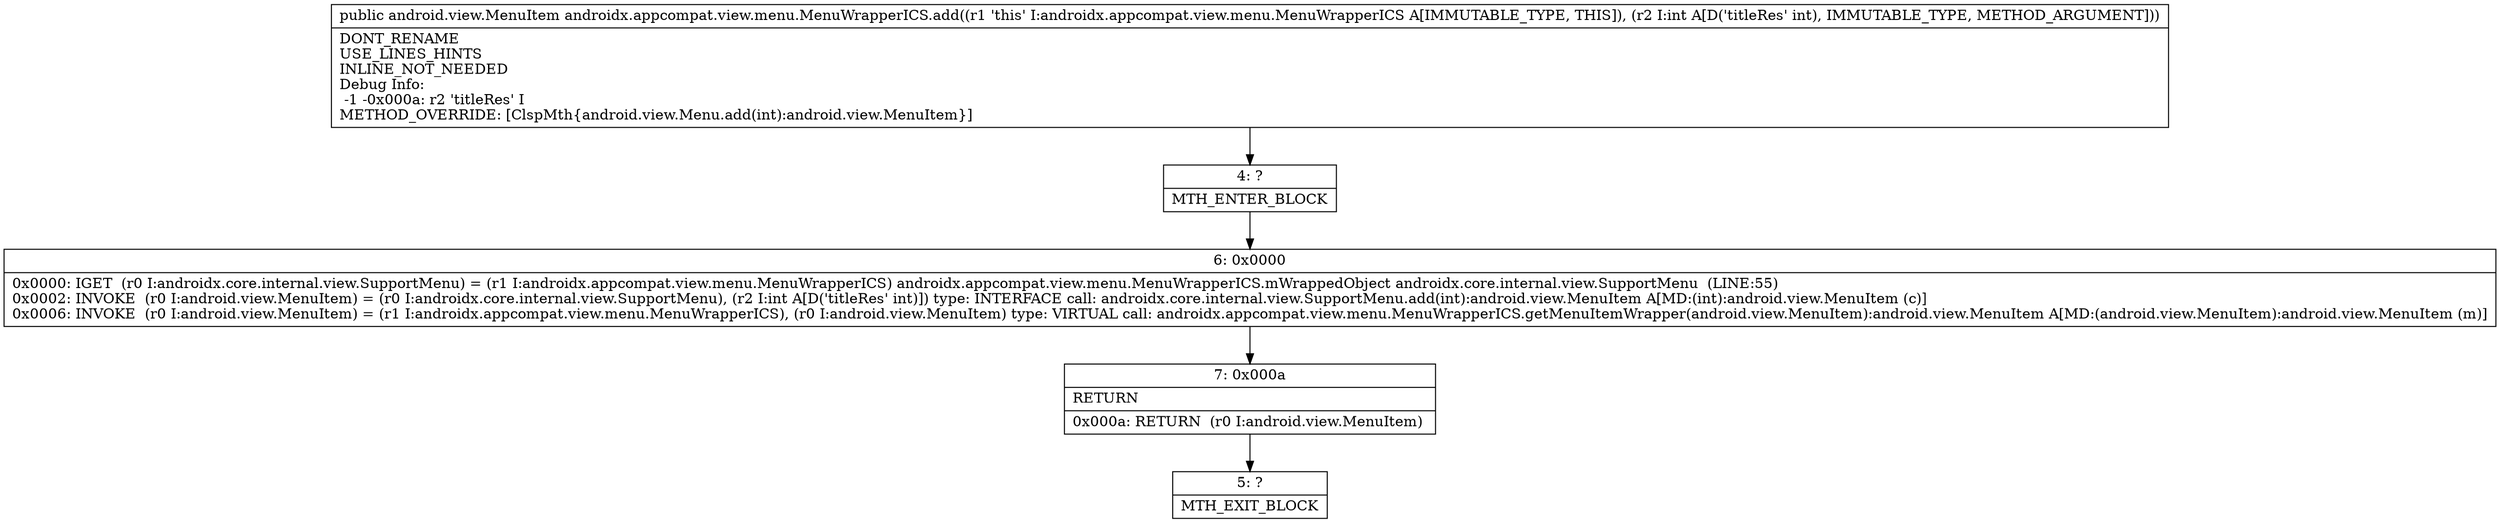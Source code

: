 digraph "CFG forandroidx.appcompat.view.menu.MenuWrapperICS.add(I)Landroid\/view\/MenuItem;" {
Node_4 [shape=record,label="{4\:\ ?|MTH_ENTER_BLOCK\l}"];
Node_6 [shape=record,label="{6\:\ 0x0000|0x0000: IGET  (r0 I:androidx.core.internal.view.SupportMenu) = (r1 I:androidx.appcompat.view.menu.MenuWrapperICS) androidx.appcompat.view.menu.MenuWrapperICS.mWrappedObject androidx.core.internal.view.SupportMenu  (LINE:55)\l0x0002: INVOKE  (r0 I:android.view.MenuItem) = (r0 I:androidx.core.internal.view.SupportMenu), (r2 I:int A[D('titleRes' int)]) type: INTERFACE call: androidx.core.internal.view.SupportMenu.add(int):android.view.MenuItem A[MD:(int):android.view.MenuItem (c)]\l0x0006: INVOKE  (r0 I:android.view.MenuItem) = (r1 I:androidx.appcompat.view.menu.MenuWrapperICS), (r0 I:android.view.MenuItem) type: VIRTUAL call: androidx.appcompat.view.menu.MenuWrapperICS.getMenuItemWrapper(android.view.MenuItem):android.view.MenuItem A[MD:(android.view.MenuItem):android.view.MenuItem (m)]\l}"];
Node_7 [shape=record,label="{7\:\ 0x000a|RETURN\l|0x000a: RETURN  (r0 I:android.view.MenuItem) \l}"];
Node_5 [shape=record,label="{5\:\ ?|MTH_EXIT_BLOCK\l}"];
MethodNode[shape=record,label="{public android.view.MenuItem androidx.appcompat.view.menu.MenuWrapperICS.add((r1 'this' I:androidx.appcompat.view.menu.MenuWrapperICS A[IMMUTABLE_TYPE, THIS]), (r2 I:int A[D('titleRes' int), IMMUTABLE_TYPE, METHOD_ARGUMENT]))  | DONT_RENAME\lUSE_LINES_HINTS\lINLINE_NOT_NEEDED\lDebug Info:\l  \-1 \-0x000a: r2 'titleRes' I\lMETHOD_OVERRIDE: [ClspMth\{android.view.Menu.add(int):android.view.MenuItem\}]\l}"];
MethodNode -> Node_4;Node_4 -> Node_6;
Node_6 -> Node_7;
Node_7 -> Node_5;
}

